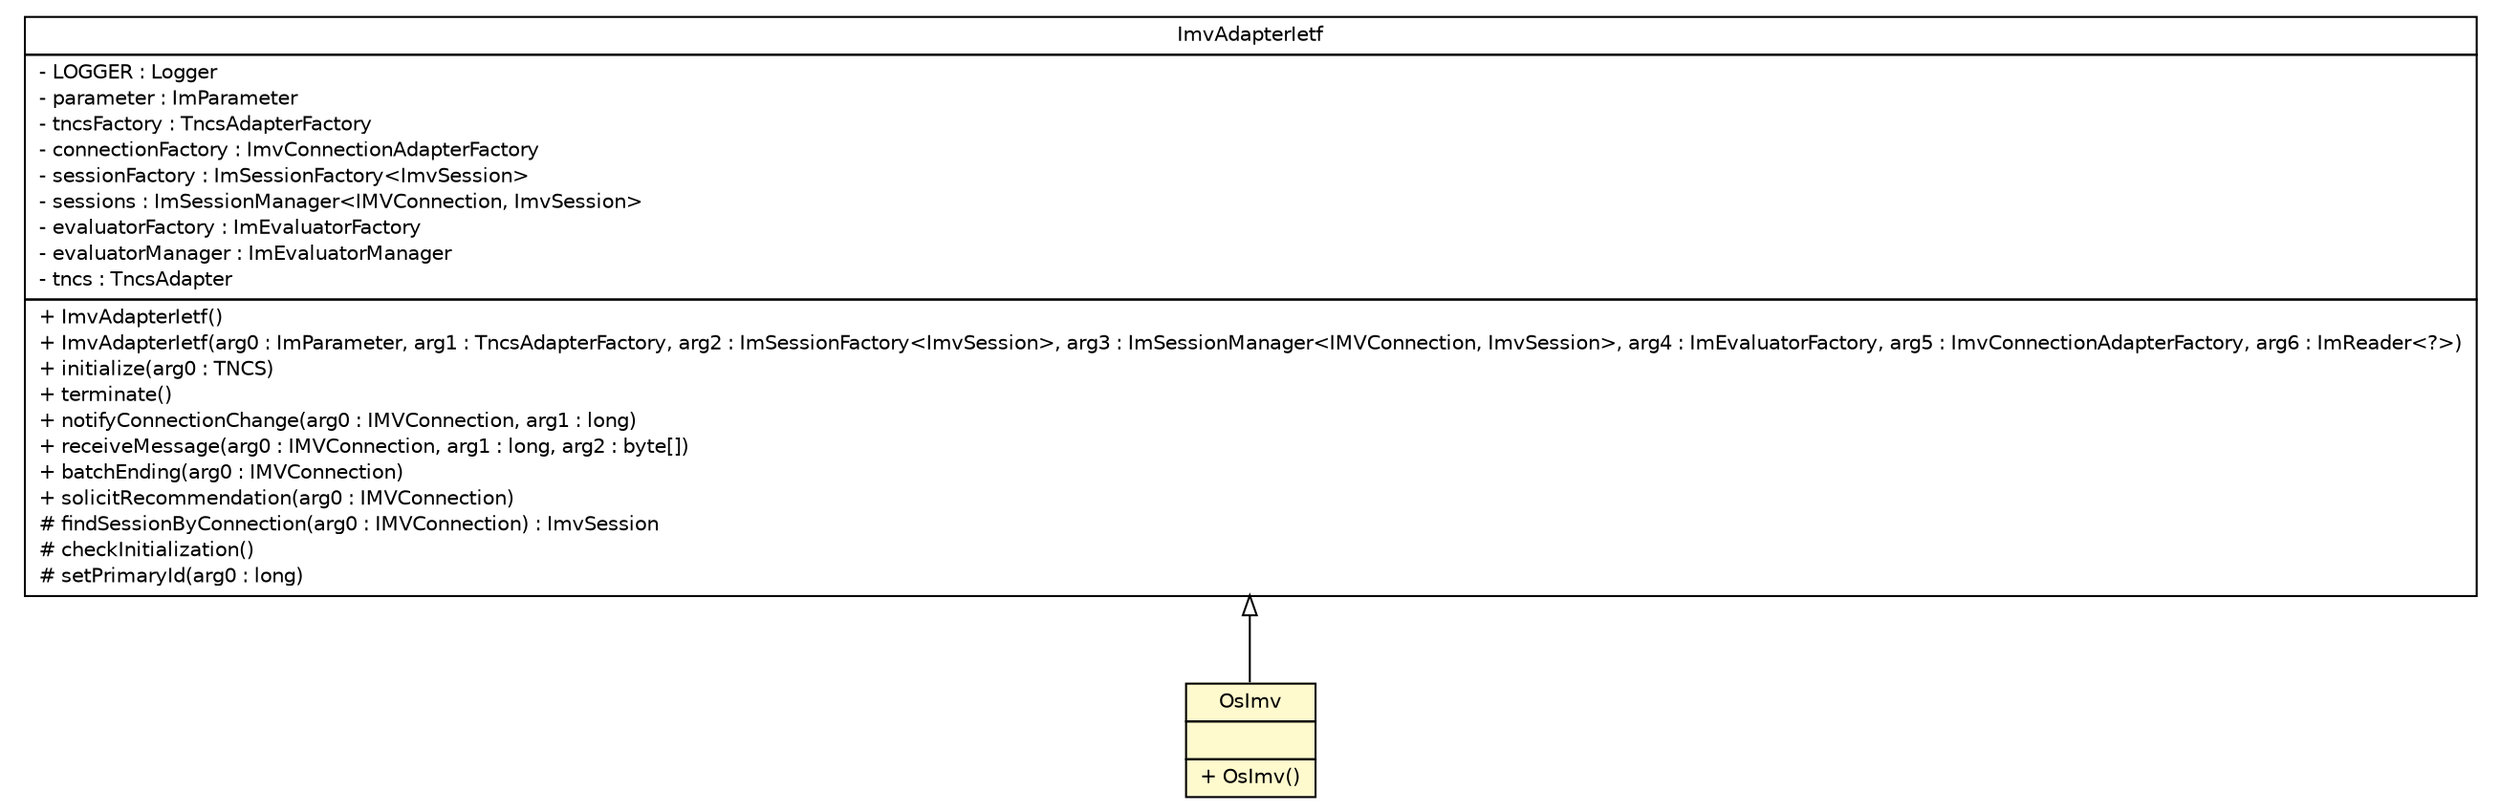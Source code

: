 #!/usr/local/bin/dot
#
# Class diagram 
# Generated by UMLGraph version R5_6 (http://www.umlgraph.org/)
#

digraph G {
	edge [fontname="Helvetica",fontsize=10,labelfontname="Helvetica",labelfontsize=10];
	node [fontname="Helvetica",fontsize=10,shape=plaintext];
	nodesep=0.25;
	ranksep=0.5;
	// de.hsbremen.tc.tnc.im.example.OsImv
	c96 [label=<<table title="de.hsbremen.tc.tnc.im.example.OsImv" border="0" cellborder="1" cellspacing="0" cellpadding="2" port="p" bgcolor="lemonChiffon" href="./OsImv.html">
		<tr><td><table border="0" cellspacing="0" cellpadding="1">
<tr><td align="center" balign="center"> OsImv </td></tr>
		</table></td></tr>
		<tr><td><table border="0" cellspacing="0" cellpadding="1">
<tr><td align="left" balign="left">  </td></tr>
		</table></td></tr>
		<tr><td><table border="0" cellspacing="0" cellpadding="1">
<tr><td align="left" balign="left"> + OsImv() </td></tr>
		</table></td></tr>
		</table>>, URL="./OsImv.html", fontname="Helvetica", fontcolor="black", fontsize=10.0];
	//de.hsbremen.tc.tnc.im.example.OsImv extends de.hsbremen.tc.tnc.im.adapter.imv.ImvAdapterIetf
	c103:p -> c96:p [dir=back,arrowtail=empty];
	// de.hsbremen.tc.tnc.im.adapter.imv.ImvAdapterIetf
	c103 [label=<<table title="de.hsbremen.tc.tnc.im.adapter.imv.ImvAdapterIetf" border="0" cellborder="1" cellspacing="0" cellpadding="2" port="p" href="http://java.sun.com/j2se/1.4.2/docs/api/de/hsbremen/tc/tnc/im/adapter/imv/ImvAdapterIetf.html">
		<tr><td><table border="0" cellspacing="0" cellpadding="1">
<tr><td align="center" balign="center"> ImvAdapterIetf </td></tr>
		</table></td></tr>
		<tr><td><table border="0" cellspacing="0" cellpadding="1">
<tr><td align="left" balign="left"> - LOGGER : Logger </td></tr>
<tr><td align="left" balign="left"> - parameter : ImParameter </td></tr>
<tr><td align="left" balign="left"> - tncsFactory : TncsAdapterFactory </td></tr>
<tr><td align="left" balign="left"> - connectionFactory : ImvConnectionAdapterFactory </td></tr>
<tr><td align="left" balign="left"> - sessionFactory : ImSessionFactory&lt;ImvSession&gt; </td></tr>
<tr><td align="left" balign="left"> - sessions : ImSessionManager&lt;IMVConnection, ImvSession&gt; </td></tr>
<tr><td align="left" balign="left"> - evaluatorFactory : ImEvaluatorFactory </td></tr>
<tr><td align="left" balign="left"> - evaluatorManager : ImEvaluatorManager </td></tr>
<tr><td align="left" balign="left"> - tncs : TncsAdapter </td></tr>
		</table></td></tr>
		<tr><td><table border="0" cellspacing="0" cellpadding="1">
<tr><td align="left" balign="left"> + ImvAdapterIetf() </td></tr>
<tr><td align="left" balign="left"> + ImvAdapterIetf(arg0 : ImParameter, arg1 : TncsAdapterFactory, arg2 : ImSessionFactory&lt;ImvSession&gt;, arg3 : ImSessionManager&lt;IMVConnection, ImvSession&gt;, arg4 : ImEvaluatorFactory, arg5 : ImvConnectionAdapterFactory, arg6 : ImReader&lt;?&gt;) </td></tr>
<tr><td align="left" balign="left"> + initialize(arg0 : TNCS) </td></tr>
<tr><td align="left" balign="left"> + terminate() </td></tr>
<tr><td align="left" balign="left"> + notifyConnectionChange(arg0 : IMVConnection, arg1 : long) </td></tr>
<tr><td align="left" balign="left"> + receiveMessage(arg0 : IMVConnection, arg1 : long, arg2 : byte[]) </td></tr>
<tr><td align="left" balign="left"> + batchEnding(arg0 : IMVConnection) </td></tr>
<tr><td align="left" balign="left"> + solicitRecommendation(arg0 : IMVConnection) </td></tr>
<tr><td align="left" balign="left"> # findSessionByConnection(arg0 : IMVConnection) : ImvSession </td></tr>
<tr><td align="left" balign="left"> # checkInitialization() </td></tr>
<tr><td align="left" balign="left"> # setPrimaryId(arg0 : long) </td></tr>
		</table></td></tr>
		</table>>, URL="http://java.sun.com/j2se/1.4.2/docs/api/de/hsbremen/tc/tnc/im/adapter/imv/ImvAdapterIetf.html", fontname="Helvetica", fontcolor="black", fontsize=10.0];
}

